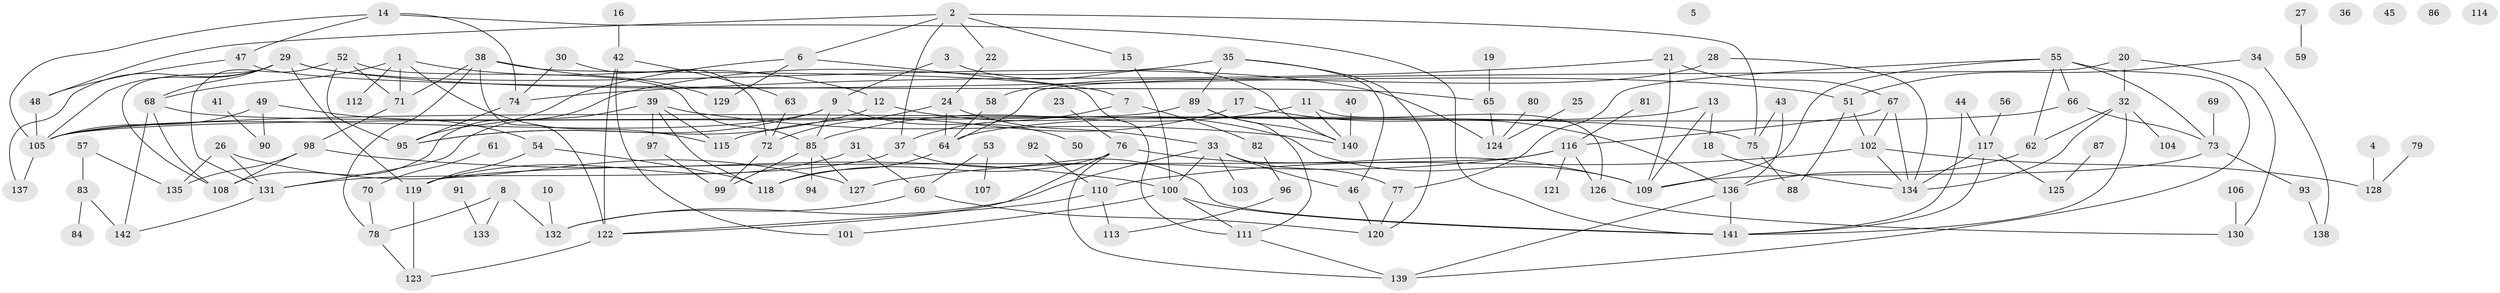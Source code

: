 // Generated by graph-tools (version 1.1) at 2025/40/03/09/25 04:40:22]
// undirected, 142 vertices, 211 edges
graph export_dot {
graph [start="1"]
  node [color=gray90,style=filled];
  1;
  2;
  3;
  4;
  5;
  6;
  7;
  8;
  9;
  10;
  11;
  12;
  13;
  14;
  15;
  16;
  17;
  18;
  19;
  20;
  21;
  22;
  23;
  24;
  25;
  26;
  27;
  28;
  29;
  30;
  31;
  32;
  33;
  34;
  35;
  36;
  37;
  38;
  39;
  40;
  41;
  42;
  43;
  44;
  45;
  46;
  47;
  48;
  49;
  50;
  51;
  52;
  53;
  54;
  55;
  56;
  57;
  58;
  59;
  60;
  61;
  62;
  63;
  64;
  65;
  66;
  67;
  68;
  69;
  70;
  71;
  72;
  73;
  74;
  75;
  76;
  77;
  78;
  79;
  80;
  81;
  82;
  83;
  84;
  85;
  86;
  87;
  88;
  89;
  90;
  91;
  92;
  93;
  94;
  95;
  96;
  97;
  98;
  99;
  100;
  101;
  102;
  103;
  104;
  105;
  106;
  107;
  108;
  109;
  110;
  111;
  112;
  113;
  114;
  115;
  116;
  117;
  118;
  119;
  120;
  121;
  122;
  123;
  124;
  125;
  126;
  127;
  128;
  129;
  130;
  131;
  132;
  133;
  134;
  135;
  136;
  137;
  138;
  139;
  140;
  141;
  142;
  1 -- 12;
  1 -- 68;
  1 -- 71;
  1 -- 112;
  1 -- 115;
  2 -- 6;
  2 -- 15;
  2 -- 22;
  2 -- 37;
  2 -- 48;
  2 -- 75;
  3 -- 9;
  3 -- 140;
  4 -- 128;
  6 -- 7;
  6 -- 95;
  6 -- 129;
  7 -- 37;
  7 -- 82;
  8 -- 78;
  8 -- 132;
  8 -- 133;
  9 -- 50;
  9 -- 85;
  9 -- 95;
  9 -- 105;
  10 -- 132;
  11 -- 85;
  11 -- 126;
  11 -- 140;
  12 -- 95;
  12 -- 109;
  13 -- 18;
  13 -- 64;
  13 -- 109;
  14 -- 47;
  14 -- 74;
  14 -- 105;
  14 -- 141;
  15 -- 100;
  16 -- 42;
  17 -- 115;
  17 -- 136;
  18 -- 134;
  19 -- 65;
  20 -- 32;
  20 -- 64;
  20 -- 130;
  21 -- 67;
  21 -- 74;
  21 -- 109;
  22 -- 24;
  23 -- 76;
  24 -- 33;
  24 -- 64;
  24 -- 72;
  25 -- 124;
  26 -- 127;
  26 -- 131;
  26 -- 135;
  27 -- 59;
  28 -- 58;
  28 -- 134;
  29 -- 51;
  29 -- 68;
  29 -- 105;
  29 -- 108;
  29 -- 119;
  29 -- 124;
  29 -- 137;
  30 -- 72;
  30 -- 74;
  31 -- 60;
  31 -- 119;
  32 -- 62;
  32 -- 104;
  32 -- 134;
  32 -- 141;
  33 -- 46;
  33 -- 77;
  33 -- 100;
  33 -- 103;
  33 -- 132;
  34 -- 51;
  34 -- 138;
  35 -- 46;
  35 -- 89;
  35 -- 108;
  35 -- 120;
  37 -- 131;
  37 -- 141;
  38 -- 71;
  38 -- 78;
  38 -- 111;
  38 -- 122;
  38 -- 129;
  39 -- 97;
  39 -- 115;
  39 -- 118;
  39 -- 131;
  39 -- 140;
  40 -- 140;
  41 -- 90;
  42 -- 63;
  42 -- 101;
  42 -- 122;
  43 -- 75;
  43 -- 136;
  44 -- 117;
  44 -- 141;
  46 -- 120;
  47 -- 48;
  47 -- 65;
  48 -- 105;
  49 -- 54;
  49 -- 90;
  49 -- 105;
  51 -- 88;
  51 -- 102;
  52 -- 71;
  52 -- 85;
  52 -- 95;
  52 -- 131;
  53 -- 60;
  53 -- 107;
  54 -- 118;
  54 -- 119;
  55 -- 62;
  55 -- 66;
  55 -- 73;
  55 -- 77;
  55 -- 109;
  55 -- 139;
  56 -- 117;
  57 -- 83;
  57 -- 135;
  58 -- 64;
  60 -- 120;
  60 -- 132;
  61 -- 70;
  62 -- 136;
  63 -- 72;
  64 -- 118;
  65 -- 124;
  66 -- 73;
  66 -- 105;
  67 -- 102;
  67 -- 116;
  67 -- 134;
  68 -- 75;
  68 -- 108;
  68 -- 142;
  69 -- 73;
  70 -- 78;
  71 -- 98;
  72 -- 99;
  73 -- 93;
  73 -- 109;
  74 -- 95;
  75 -- 88;
  76 -- 109;
  76 -- 118;
  76 -- 122;
  76 -- 139;
  77 -- 120;
  78 -- 123;
  79 -- 128;
  80 -- 124;
  81 -- 116;
  82 -- 96;
  83 -- 84;
  83 -- 142;
  85 -- 94;
  85 -- 99;
  85 -- 127;
  87 -- 125;
  89 -- 105;
  89 -- 111;
  89 -- 140;
  91 -- 133;
  92 -- 110;
  93 -- 138;
  96 -- 113;
  97 -- 99;
  98 -- 100;
  98 -- 108;
  98 -- 135;
  100 -- 101;
  100 -- 111;
  100 -- 141;
  102 -- 110;
  102 -- 128;
  102 -- 134;
  105 -- 137;
  106 -- 130;
  110 -- 113;
  110 -- 122;
  111 -- 139;
  116 -- 119;
  116 -- 121;
  116 -- 126;
  116 -- 127;
  117 -- 125;
  117 -- 134;
  117 -- 141;
  119 -- 123;
  122 -- 123;
  126 -- 130;
  131 -- 142;
  136 -- 139;
  136 -- 141;
}

